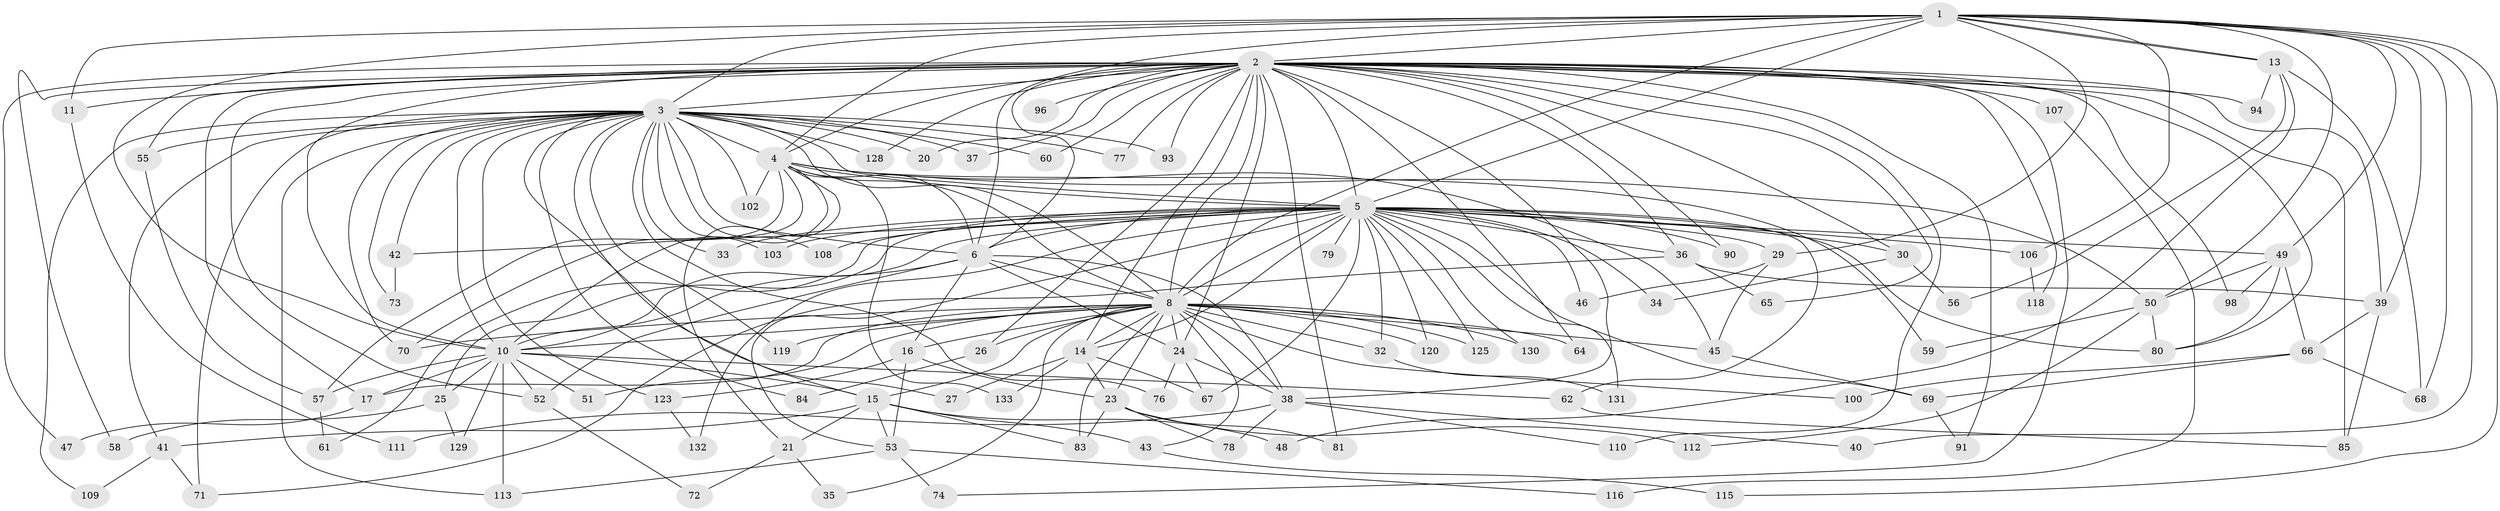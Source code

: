 // original degree distribution, {19: 0.007462686567164179, 22: 0.007462686567164179, 29: 0.007462686567164179, 16: 0.007462686567164179, 20: 0.007462686567164179, 14: 0.007462686567164179, 31: 0.014925373134328358, 28: 0.007462686567164179, 18: 0.007462686567164179, 3: 0.16417910447761194, 8: 0.014925373134328358, 6: 0.03731343283582089, 4: 0.08955223880597014, 5: 0.06716417910447761, 2: 0.5447761194029851, 7: 0.007462686567164179}
// Generated by graph-tools (version 1.1) at 2025/41/03/06/25 10:41:44]
// undirected, 102 vertices, 236 edges
graph export_dot {
graph [start="1"]
  node [color=gray90,style=filled];
  1 [super="+44"];
  2 [super="+7"];
  3 [super="+12"];
  4 [super="+54"];
  5 [super="+9"];
  6 [super="+122"];
  8 [super="+18"];
  10 [super="+101"];
  11;
  13;
  14 [super="+19"];
  15 [super="+22"];
  16;
  17 [super="+31"];
  20;
  21;
  23 [super="+82"];
  24 [super="+28"];
  25;
  26;
  27;
  29 [super="+127"];
  30;
  32;
  33;
  34;
  35;
  36;
  37;
  38 [super="+117"];
  39;
  40;
  41 [super="+86"];
  42;
  43 [super="+88"];
  45;
  46;
  47;
  48;
  49 [super="+114"];
  50 [super="+89"];
  51;
  52 [super="+105"];
  53 [super="+63"];
  55;
  56;
  57 [super="+134"];
  58;
  59;
  60;
  61;
  62;
  64;
  65;
  66 [super="+99"];
  67 [super="+97"];
  68 [super="+95"];
  69 [super="+104"];
  70 [super="+124"];
  71 [super="+75"];
  72;
  73;
  74;
  76;
  77;
  78;
  79;
  80 [super="+87"];
  81;
  83 [super="+92"];
  84;
  85 [super="+121"];
  90;
  91;
  93;
  94;
  96;
  98;
  100;
  102;
  103;
  106;
  107;
  108;
  109;
  110;
  111;
  112;
  113 [super="+126"];
  115;
  116;
  118;
  119;
  120;
  123;
  125;
  128;
  129;
  130;
  131;
  132;
  133;
  1 -- 2 [weight=2];
  1 -- 3;
  1 -- 4;
  1 -- 5 [weight=2];
  1 -- 6;
  1 -- 8 [weight=2];
  1 -- 10;
  1 -- 11;
  1 -- 13;
  1 -- 13;
  1 -- 29;
  1 -- 40;
  1 -- 106;
  1 -- 115;
  1 -- 50;
  1 -- 49;
  1 -- 39;
  1 -- 68;
  2 -- 3 [weight=2];
  2 -- 4 [weight=2];
  2 -- 5 [weight=4];
  2 -- 6 [weight=2];
  2 -- 8 [weight=2];
  2 -- 10 [weight=2];
  2 -- 24;
  2 -- 26;
  2 -- 38;
  2 -- 39;
  2 -- 55;
  2 -- 80;
  2 -- 90;
  2 -- 91;
  2 -- 96 [weight=2];
  2 -- 107 [weight=2];
  2 -- 110;
  2 -- 128;
  2 -- 64;
  2 -- 11;
  2 -- 65;
  2 -- 74;
  2 -- 77;
  2 -- 17;
  2 -- 81;
  2 -- 20;
  2 -- 93;
  2 -- 30;
  2 -- 94;
  2 -- 98;
  2 -- 36;
  2 -- 37;
  2 -- 47;
  2 -- 52;
  2 -- 118;
  2 -- 58;
  2 -- 60;
  2 -- 14;
  2 -- 85;
  3 -- 4;
  3 -- 5 [weight=2];
  3 -- 6 [weight=2];
  3 -- 8;
  3 -- 10;
  3 -- 20;
  3 -- 27;
  3 -- 33;
  3 -- 37;
  3 -- 42;
  3 -- 55;
  3 -- 60;
  3 -- 73;
  3 -- 76;
  3 -- 77;
  3 -- 84;
  3 -- 93;
  3 -- 103;
  3 -- 108;
  3 -- 109;
  3 -- 119;
  3 -- 123;
  3 -- 128;
  3 -- 102;
  3 -- 41 [weight=2];
  3 -- 15;
  3 -- 113;
  3 -- 70;
  3 -- 71;
  4 -- 5 [weight=3];
  4 -- 6;
  4 -- 8;
  4 -- 10;
  4 -- 21;
  4 -- 45;
  4 -- 50;
  4 -- 59;
  4 -- 70;
  4 -- 133;
  4 -- 57;
  4 -- 102;
  5 -- 6 [weight=2];
  5 -- 8 [weight=2];
  5 -- 10 [weight=2];
  5 -- 25;
  5 -- 36;
  5 -- 46;
  5 -- 61;
  5 -- 62;
  5 -- 79 [weight=2];
  5 -- 106;
  5 -- 125;
  5 -- 131;
  5 -- 130;
  5 -- 132;
  5 -- 67;
  5 -- 69 [weight=2];
  5 -- 14;
  5 -- 90;
  5 -- 29;
  5 -- 30;
  5 -- 32;
  5 -- 33;
  5 -- 34;
  5 -- 103;
  5 -- 42;
  5 -- 108;
  5 -- 49;
  5 -- 53;
  5 -- 120;
  5 -- 80;
  6 -- 8;
  6 -- 10;
  6 -- 16;
  6 -- 24;
  6 -- 52;
  6 -- 38;
  8 -- 10;
  8 -- 14;
  8 -- 15;
  8 -- 16;
  8 -- 23;
  8 -- 26;
  8 -- 32;
  8 -- 35;
  8 -- 38;
  8 -- 43;
  8 -- 45;
  8 -- 51;
  8 -- 64;
  8 -- 70;
  8 -- 100;
  8 -- 119;
  8 -- 120;
  8 -- 125;
  8 -- 130;
  8 -- 83;
  8 -- 17;
  8 -- 24;
  10 -- 17 [weight=2];
  10 -- 25;
  10 -- 51;
  10 -- 57;
  10 -- 62;
  10 -- 129;
  10 -- 15;
  10 -- 113;
  10 -- 52;
  11 -- 111;
  13 -- 48;
  13 -- 56;
  13 -- 68;
  13 -- 94;
  14 -- 27;
  14 -- 67;
  14 -- 133;
  14 -- 23;
  15 -- 21;
  15 -- 48;
  15 -- 83;
  15 -- 53;
  15 -- 41;
  15 -- 43 [weight=2];
  16 -- 23;
  16 -- 53;
  16 -- 123;
  17 -- 47;
  21 -- 35;
  21 -- 72;
  23 -- 78;
  23 -- 81;
  23 -- 83;
  23 -- 112;
  24 -- 67;
  24 -- 38;
  24 -- 76;
  25 -- 58;
  25 -- 129;
  26 -- 84;
  29 -- 46;
  29 -- 45;
  30 -- 34;
  30 -- 56;
  32 -- 131;
  36 -- 39;
  36 -- 65;
  36 -- 71;
  38 -- 40;
  38 -- 78;
  38 -- 110;
  38 -- 111;
  39 -- 66;
  39 -- 85;
  41 -- 71;
  41 -- 109;
  42 -- 73;
  43 -- 115;
  45 -- 69;
  49 -- 50;
  49 -- 66;
  49 -- 98;
  49 -- 80;
  50 -- 59;
  50 -- 80;
  50 -- 112;
  52 -- 72;
  53 -- 113;
  53 -- 116;
  53 -- 74;
  55 -- 57;
  57 -- 61;
  62 -- 85;
  66 -- 68;
  66 -- 100;
  66 -- 69;
  69 -- 91;
  106 -- 118;
  107 -- 116;
  123 -- 132;
}
